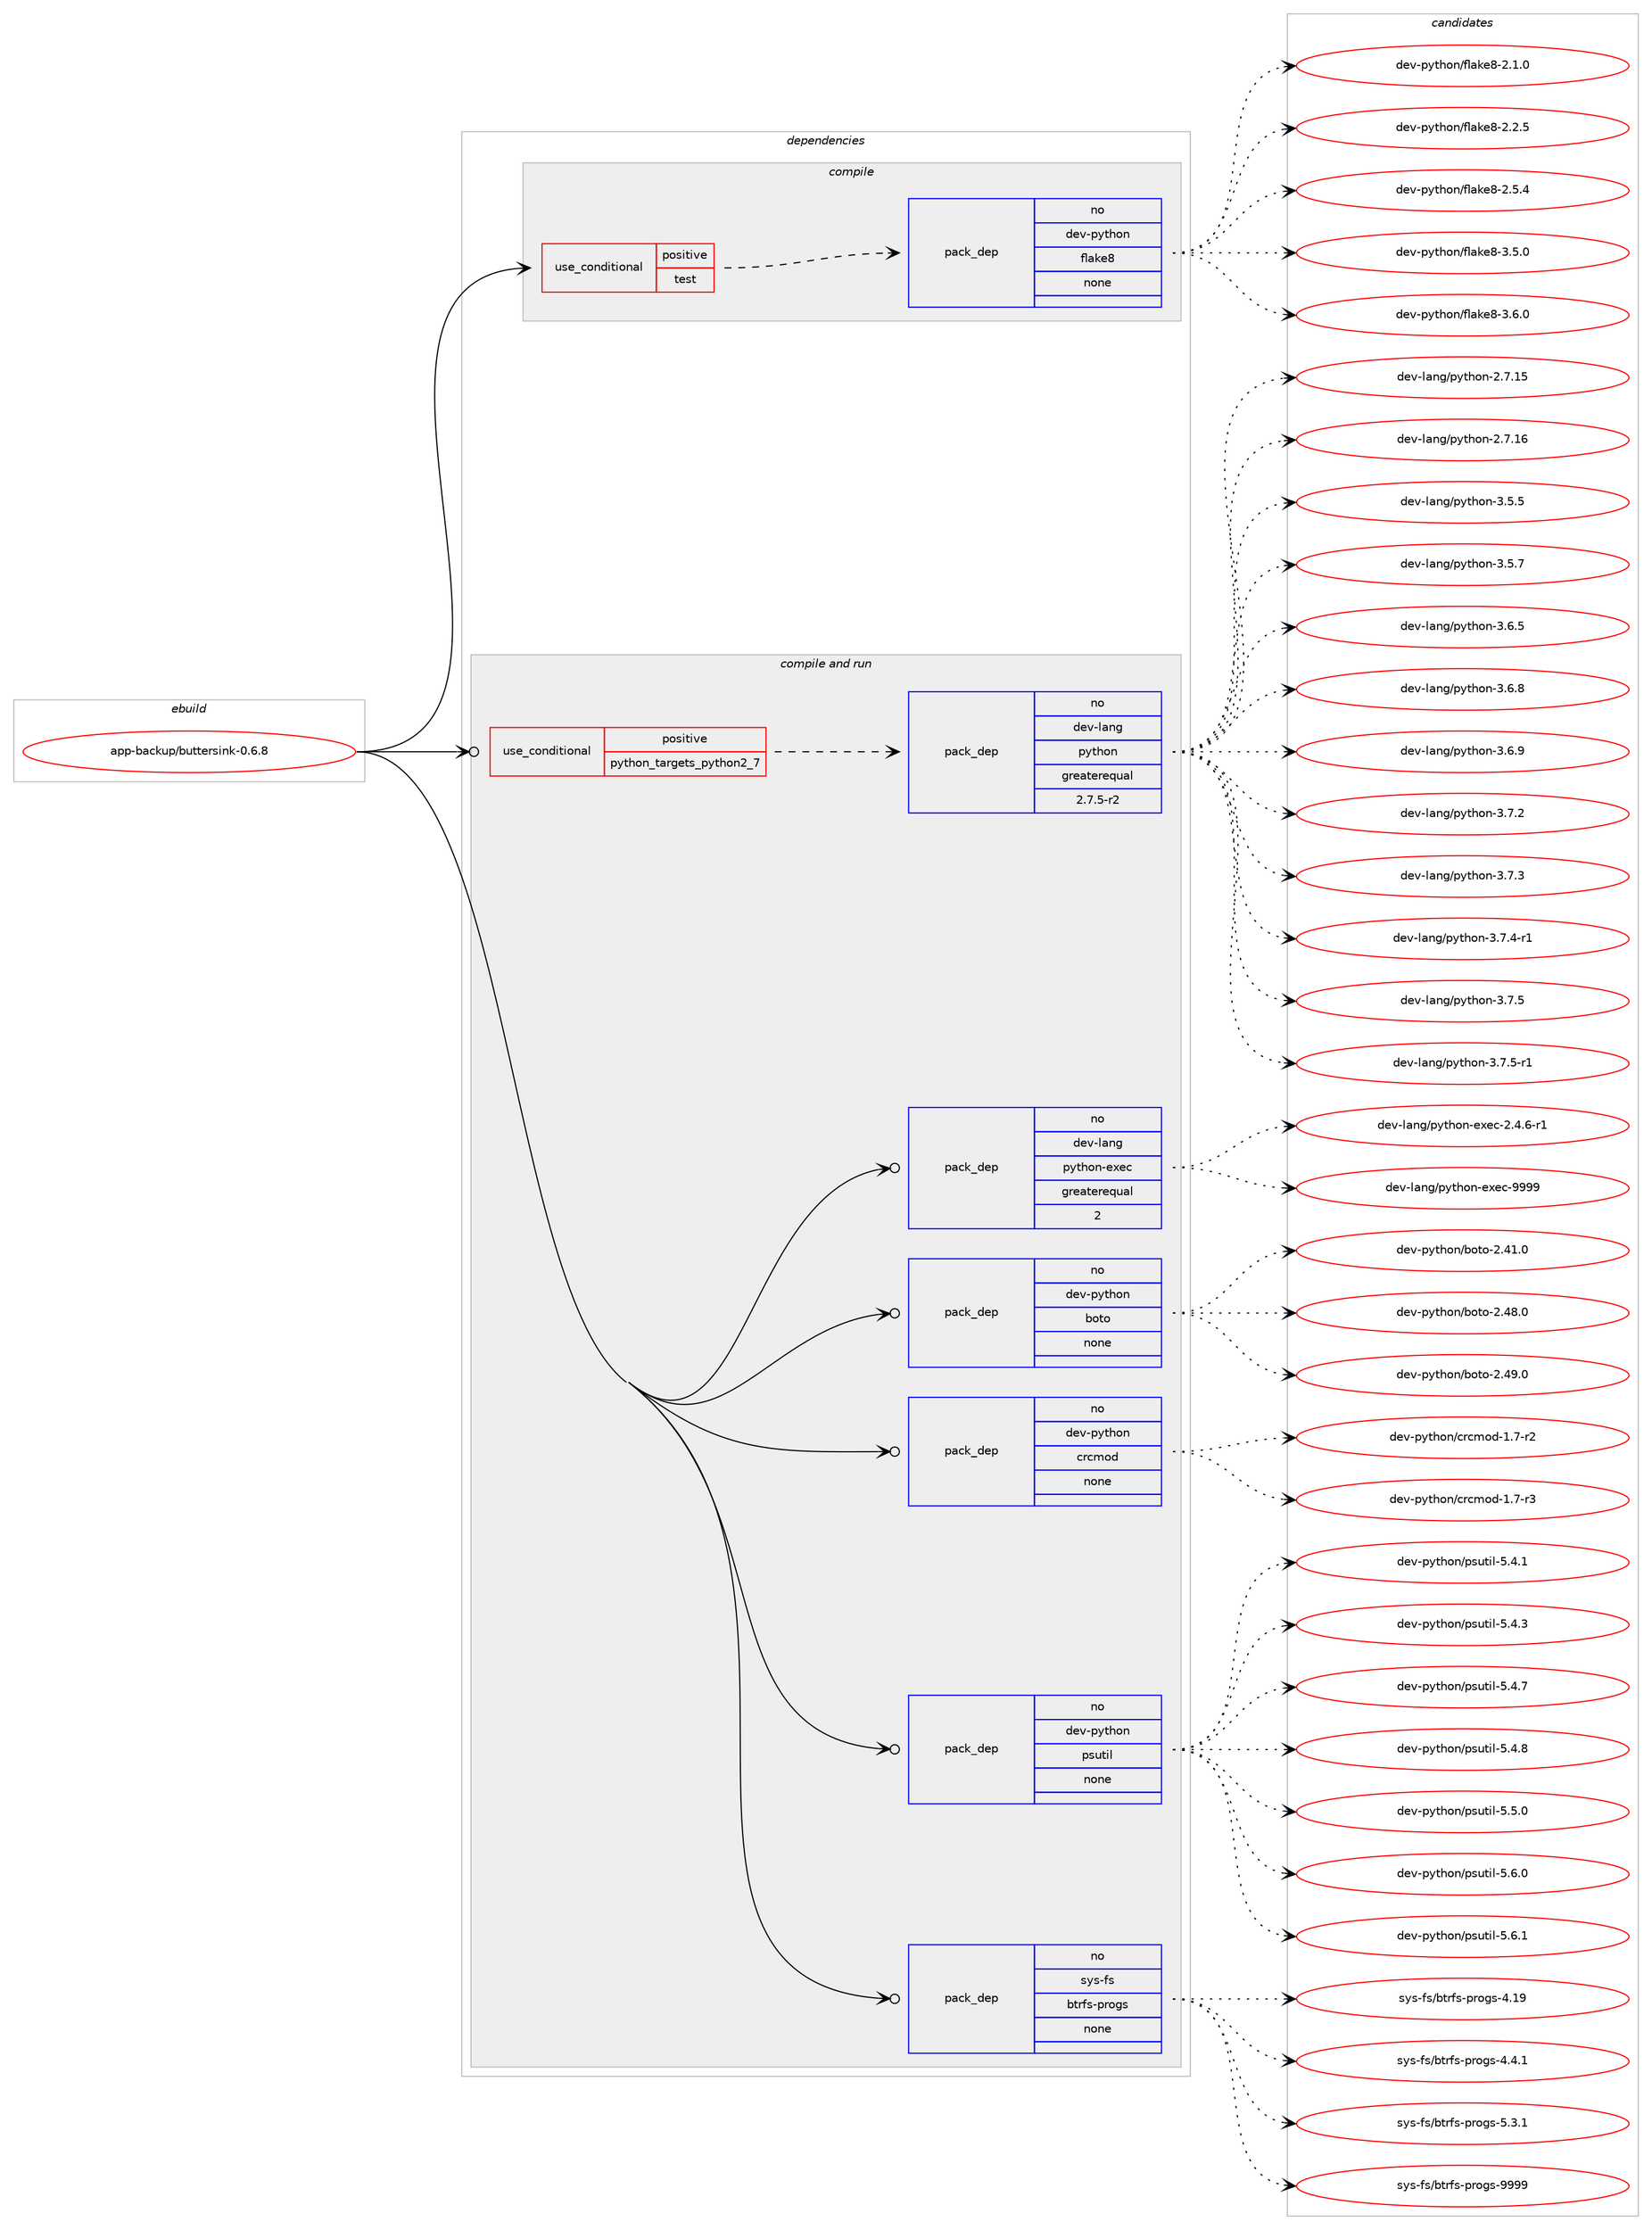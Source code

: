 digraph prolog {

# *************
# Graph options
# *************

newrank=true;
concentrate=true;
compound=true;
graph [rankdir=LR,fontname=Helvetica,fontsize=10,ranksep=1.5];#, ranksep=2.5, nodesep=0.2];
edge  [arrowhead=vee];
node  [fontname=Helvetica,fontsize=10];

# **********
# The ebuild
# **********

subgraph cluster_leftcol {
color=gray;
rank=same;
label=<<i>ebuild</i>>;
id [label="app-backup/buttersink-0.6.8", color=red, width=4, href="../app-backup/buttersink-0.6.8.svg"];
}

# ****************
# The dependencies
# ****************

subgraph cluster_midcol {
color=gray;
label=<<i>dependencies</i>>;
subgraph cluster_compile {
fillcolor="#eeeeee";
style=filled;
label=<<i>compile</i>>;
subgraph cond113315 {
dependency474686 [label=<<TABLE BORDER="0" CELLBORDER="1" CELLSPACING="0" CELLPADDING="4"><TR><TD ROWSPAN="3" CELLPADDING="10">use_conditional</TD></TR><TR><TD>positive</TD></TR><TR><TD>test</TD></TR></TABLE>>, shape=none, color=red];
subgraph pack352748 {
dependency474687 [label=<<TABLE BORDER="0" CELLBORDER="1" CELLSPACING="0" CELLPADDING="4" WIDTH="220"><TR><TD ROWSPAN="6" CELLPADDING="30">pack_dep</TD></TR><TR><TD WIDTH="110">no</TD></TR><TR><TD>dev-python</TD></TR><TR><TD>flake8</TD></TR><TR><TD>none</TD></TR><TR><TD></TD></TR></TABLE>>, shape=none, color=blue];
}
dependency474686:e -> dependency474687:w [weight=20,style="dashed",arrowhead="vee"];
}
id:e -> dependency474686:w [weight=20,style="solid",arrowhead="vee"];
}
subgraph cluster_compileandrun {
fillcolor="#eeeeee";
style=filled;
label=<<i>compile and run</i>>;
subgraph cond113316 {
dependency474688 [label=<<TABLE BORDER="0" CELLBORDER="1" CELLSPACING="0" CELLPADDING="4"><TR><TD ROWSPAN="3" CELLPADDING="10">use_conditional</TD></TR><TR><TD>positive</TD></TR><TR><TD>python_targets_python2_7</TD></TR></TABLE>>, shape=none, color=red];
subgraph pack352749 {
dependency474689 [label=<<TABLE BORDER="0" CELLBORDER="1" CELLSPACING="0" CELLPADDING="4" WIDTH="220"><TR><TD ROWSPAN="6" CELLPADDING="30">pack_dep</TD></TR><TR><TD WIDTH="110">no</TD></TR><TR><TD>dev-lang</TD></TR><TR><TD>python</TD></TR><TR><TD>greaterequal</TD></TR><TR><TD>2.7.5-r2</TD></TR></TABLE>>, shape=none, color=blue];
}
dependency474688:e -> dependency474689:w [weight=20,style="dashed",arrowhead="vee"];
}
id:e -> dependency474688:w [weight=20,style="solid",arrowhead="odotvee"];
subgraph pack352750 {
dependency474690 [label=<<TABLE BORDER="0" CELLBORDER="1" CELLSPACING="0" CELLPADDING="4" WIDTH="220"><TR><TD ROWSPAN="6" CELLPADDING="30">pack_dep</TD></TR><TR><TD WIDTH="110">no</TD></TR><TR><TD>dev-lang</TD></TR><TR><TD>python-exec</TD></TR><TR><TD>greaterequal</TD></TR><TR><TD>2</TD></TR></TABLE>>, shape=none, color=blue];
}
id:e -> dependency474690:w [weight=20,style="solid",arrowhead="odotvee"];
subgraph pack352751 {
dependency474691 [label=<<TABLE BORDER="0" CELLBORDER="1" CELLSPACING="0" CELLPADDING="4" WIDTH="220"><TR><TD ROWSPAN="6" CELLPADDING="30">pack_dep</TD></TR><TR><TD WIDTH="110">no</TD></TR><TR><TD>dev-python</TD></TR><TR><TD>boto</TD></TR><TR><TD>none</TD></TR><TR><TD></TD></TR></TABLE>>, shape=none, color=blue];
}
id:e -> dependency474691:w [weight=20,style="solid",arrowhead="odotvee"];
subgraph pack352752 {
dependency474692 [label=<<TABLE BORDER="0" CELLBORDER="1" CELLSPACING="0" CELLPADDING="4" WIDTH="220"><TR><TD ROWSPAN="6" CELLPADDING="30">pack_dep</TD></TR><TR><TD WIDTH="110">no</TD></TR><TR><TD>dev-python</TD></TR><TR><TD>crcmod</TD></TR><TR><TD>none</TD></TR><TR><TD></TD></TR></TABLE>>, shape=none, color=blue];
}
id:e -> dependency474692:w [weight=20,style="solid",arrowhead="odotvee"];
subgraph pack352753 {
dependency474693 [label=<<TABLE BORDER="0" CELLBORDER="1" CELLSPACING="0" CELLPADDING="4" WIDTH="220"><TR><TD ROWSPAN="6" CELLPADDING="30">pack_dep</TD></TR><TR><TD WIDTH="110">no</TD></TR><TR><TD>dev-python</TD></TR><TR><TD>psutil</TD></TR><TR><TD>none</TD></TR><TR><TD></TD></TR></TABLE>>, shape=none, color=blue];
}
id:e -> dependency474693:w [weight=20,style="solid",arrowhead="odotvee"];
subgraph pack352754 {
dependency474694 [label=<<TABLE BORDER="0" CELLBORDER="1" CELLSPACING="0" CELLPADDING="4" WIDTH="220"><TR><TD ROWSPAN="6" CELLPADDING="30">pack_dep</TD></TR><TR><TD WIDTH="110">no</TD></TR><TR><TD>sys-fs</TD></TR><TR><TD>btrfs-progs</TD></TR><TR><TD>none</TD></TR><TR><TD></TD></TR></TABLE>>, shape=none, color=blue];
}
id:e -> dependency474694:w [weight=20,style="solid",arrowhead="odotvee"];
}
subgraph cluster_run {
fillcolor="#eeeeee";
style=filled;
label=<<i>run</i>>;
}
}

# **************
# The candidates
# **************

subgraph cluster_choices {
rank=same;
color=gray;
label=<<i>candidates</i>>;

subgraph choice352748 {
color=black;
nodesep=1;
choice10010111845112121116104111110471021089710710156455046494648 [label="dev-python/flake8-2.1.0", color=red, width=4,href="../dev-python/flake8-2.1.0.svg"];
choice10010111845112121116104111110471021089710710156455046504653 [label="dev-python/flake8-2.2.5", color=red, width=4,href="../dev-python/flake8-2.2.5.svg"];
choice10010111845112121116104111110471021089710710156455046534652 [label="dev-python/flake8-2.5.4", color=red, width=4,href="../dev-python/flake8-2.5.4.svg"];
choice10010111845112121116104111110471021089710710156455146534648 [label="dev-python/flake8-3.5.0", color=red, width=4,href="../dev-python/flake8-3.5.0.svg"];
choice10010111845112121116104111110471021089710710156455146544648 [label="dev-python/flake8-3.6.0", color=red, width=4,href="../dev-python/flake8-3.6.0.svg"];
dependency474687:e -> choice10010111845112121116104111110471021089710710156455046494648:w [style=dotted,weight="100"];
dependency474687:e -> choice10010111845112121116104111110471021089710710156455046504653:w [style=dotted,weight="100"];
dependency474687:e -> choice10010111845112121116104111110471021089710710156455046534652:w [style=dotted,weight="100"];
dependency474687:e -> choice10010111845112121116104111110471021089710710156455146534648:w [style=dotted,weight="100"];
dependency474687:e -> choice10010111845112121116104111110471021089710710156455146544648:w [style=dotted,weight="100"];
}
subgraph choice352749 {
color=black;
nodesep=1;
choice10010111845108971101034711212111610411111045504655464953 [label="dev-lang/python-2.7.15", color=red, width=4,href="../dev-lang/python-2.7.15.svg"];
choice10010111845108971101034711212111610411111045504655464954 [label="dev-lang/python-2.7.16", color=red, width=4,href="../dev-lang/python-2.7.16.svg"];
choice100101118451089711010347112121116104111110455146534653 [label="dev-lang/python-3.5.5", color=red, width=4,href="../dev-lang/python-3.5.5.svg"];
choice100101118451089711010347112121116104111110455146534655 [label="dev-lang/python-3.5.7", color=red, width=4,href="../dev-lang/python-3.5.7.svg"];
choice100101118451089711010347112121116104111110455146544653 [label="dev-lang/python-3.6.5", color=red, width=4,href="../dev-lang/python-3.6.5.svg"];
choice100101118451089711010347112121116104111110455146544656 [label="dev-lang/python-3.6.8", color=red, width=4,href="../dev-lang/python-3.6.8.svg"];
choice100101118451089711010347112121116104111110455146544657 [label="dev-lang/python-3.6.9", color=red, width=4,href="../dev-lang/python-3.6.9.svg"];
choice100101118451089711010347112121116104111110455146554650 [label="dev-lang/python-3.7.2", color=red, width=4,href="../dev-lang/python-3.7.2.svg"];
choice100101118451089711010347112121116104111110455146554651 [label="dev-lang/python-3.7.3", color=red, width=4,href="../dev-lang/python-3.7.3.svg"];
choice1001011184510897110103471121211161041111104551465546524511449 [label="dev-lang/python-3.7.4-r1", color=red, width=4,href="../dev-lang/python-3.7.4-r1.svg"];
choice100101118451089711010347112121116104111110455146554653 [label="dev-lang/python-3.7.5", color=red, width=4,href="../dev-lang/python-3.7.5.svg"];
choice1001011184510897110103471121211161041111104551465546534511449 [label="dev-lang/python-3.7.5-r1", color=red, width=4,href="../dev-lang/python-3.7.5-r1.svg"];
dependency474689:e -> choice10010111845108971101034711212111610411111045504655464953:w [style=dotted,weight="100"];
dependency474689:e -> choice10010111845108971101034711212111610411111045504655464954:w [style=dotted,weight="100"];
dependency474689:e -> choice100101118451089711010347112121116104111110455146534653:w [style=dotted,weight="100"];
dependency474689:e -> choice100101118451089711010347112121116104111110455146534655:w [style=dotted,weight="100"];
dependency474689:e -> choice100101118451089711010347112121116104111110455146544653:w [style=dotted,weight="100"];
dependency474689:e -> choice100101118451089711010347112121116104111110455146544656:w [style=dotted,weight="100"];
dependency474689:e -> choice100101118451089711010347112121116104111110455146544657:w [style=dotted,weight="100"];
dependency474689:e -> choice100101118451089711010347112121116104111110455146554650:w [style=dotted,weight="100"];
dependency474689:e -> choice100101118451089711010347112121116104111110455146554651:w [style=dotted,weight="100"];
dependency474689:e -> choice1001011184510897110103471121211161041111104551465546524511449:w [style=dotted,weight="100"];
dependency474689:e -> choice100101118451089711010347112121116104111110455146554653:w [style=dotted,weight="100"];
dependency474689:e -> choice1001011184510897110103471121211161041111104551465546534511449:w [style=dotted,weight="100"];
}
subgraph choice352750 {
color=black;
nodesep=1;
choice10010111845108971101034711212111610411111045101120101994550465246544511449 [label="dev-lang/python-exec-2.4.6-r1", color=red, width=4,href="../dev-lang/python-exec-2.4.6-r1.svg"];
choice10010111845108971101034711212111610411111045101120101994557575757 [label="dev-lang/python-exec-9999", color=red, width=4,href="../dev-lang/python-exec-9999.svg"];
dependency474690:e -> choice10010111845108971101034711212111610411111045101120101994550465246544511449:w [style=dotted,weight="100"];
dependency474690:e -> choice10010111845108971101034711212111610411111045101120101994557575757:w [style=dotted,weight="100"];
}
subgraph choice352751 {
color=black;
nodesep=1;
choice10010111845112121116104111110479811111611145504652494648 [label="dev-python/boto-2.41.0", color=red, width=4,href="../dev-python/boto-2.41.0.svg"];
choice10010111845112121116104111110479811111611145504652564648 [label="dev-python/boto-2.48.0", color=red, width=4,href="../dev-python/boto-2.48.0.svg"];
choice10010111845112121116104111110479811111611145504652574648 [label="dev-python/boto-2.49.0", color=red, width=4,href="../dev-python/boto-2.49.0.svg"];
dependency474691:e -> choice10010111845112121116104111110479811111611145504652494648:w [style=dotted,weight="100"];
dependency474691:e -> choice10010111845112121116104111110479811111611145504652564648:w [style=dotted,weight="100"];
dependency474691:e -> choice10010111845112121116104111110479811111611145504652574648:w [style=dotted,weight="100"];
}
subgraph choice352752 {
color=black;
nodesep=1;
choice10010111845112121116104111110479911499109111100454946554511450 [label="dev-python/crcmod-1.7-r2", color=red, width=4,href="../dev-python/crcmod-1.7-r2.svg"];
choice10010111845112121116104111110479911499109111100454946554511451 [label="dev-python/crcmod-1.7-r3", color=red, width=4,href="../dev-python/crcmod-1.7-r3.svg"];
dependency474692:e -> choice10010111845112121116104111110479911499109111100454946554511450:w [style=dotted,weight="100"];
dependency474692:e -> choice10010111845112121116104111110479911499109111100454946554511451:w [style=dotted,weight="100"];
}
subgraph choice352753 {
color=black;
nodesep=1;
choice1001011184511212111610411111047112115117116105108455346524649 [label="dev-python/psutil-5.4.1", color=red, width=4,href="../dev-python/psutil-5.4.1.svg"];
choice1001011184511212111610411111047112115117116105108455346524651 [label="dev-python/psutil-5.4.3", color=red, width=4,href="../dev-python/psutil-5.4.3.svg"];
choice1001011184511212111610411111047112115117116105108455346524655 [label="dev-python/psutil-5.4.7", color=red, width=4,href="../dev-python/psutil-5.4.7.svg"];
choice1001011184511212111610411111047112115117116105108455346524656 [label="dev-python/psutil-5.4.8", color=red, width=4,href="../dev-python/psutil-5.4.8.svg"];
choice1001011184511212111610411111047112115117116105108455346534648 [label="dev-python/psutil-5.5.0", color=red, width=4,href="../dev-python/psutil-5.5.0.svg"];
choice1001011184511212111610411111047112115117116105108455346544648 [label="dev-python/psutil-5.6.0", color=red, width=4,href="../dev-python/psutil-5.6.0.svg"];
choice1001011184511212111610411111047112115117116105108455346544649 [label="dev-python/psutil-5.6.1", color=red, width=4,href="../dev-python/psutil-5.6.1.svg"];
dependency474693:e -> choice1001011184511212111610411111047112115117116105108455346524649:w [style=dotted,weight="100"];
dependency474693:e -> choice1001011184511212111610411111047112115117116105108455346524651:w [style=dotted,weight="100"];
dependency474693:e -> choice1001011184511212111610411111047112115117116105108455346524655:w [style=dotted,weight="100"];
dependency474693:e -> choice1001011184511212111610411111047112115117116105108455346524656:w [style=dotted,weight="100"];
dependency474693:e -> choice1001011184511212111610411111047112115117116105108455346534648:w [style=dotted,weight="100"];
dependency474693:e -> choice1001011184511212111610411111047112115117116105108455346544648:w [style=dotted,weight="100"];
dependency474693:e -> choice1001011184511212111610411111047112115117116105108455346544649:w [style=dotted,weight="100"];
}
subgraph choice352754 {
color=black;
nodesep=1;
choice115121115451021154798116114102115451121141111031154552464957 [label="sys-fs/btrfs-progs-4.19", color=red, width=4,href="../sys-fs/btrfs-progs-4.19.svg"];
choice11512111545102115479811611410211545112114111103115455246524649 [label="sys-fs/btrfs-progs-4.4.1", color=red, width=4,href="../sys-fs/btrfs-progs-4.4.1.svg"];
choice11512111545102115479811611410211545112114111103115455346514649 [label="sys-fs/btrfs-progs-5.3.1", color=red, width=4,href="../sys-fs/btrfs-progs-5.3.1.svg"];
choice115121115451021154798116114102115451121141111031154557575757 [label="sys-fs/btrfs-progs-9999", color=red, width=4,href="../sys-fs/btrfs-progs-9999.svg"];
dependency474694:e -> choice115121115451021154798116114102115451121141111031154552464957:w [style=dotted,weight="100"];
dependency474694:e -> choice11512111545102115479811611410211545112114111103115455246524649:w [style=dotted,weight="100"];
dependency474694:e -> choice11512111545102115479811611410211545112114111103115455346514649:w [style=dotted,weight="100"];
dependency474694:e -> choice115121115451021154798116114102115451121141111031154557575757:w [style=dotted,weight="100"];
}
}

}
